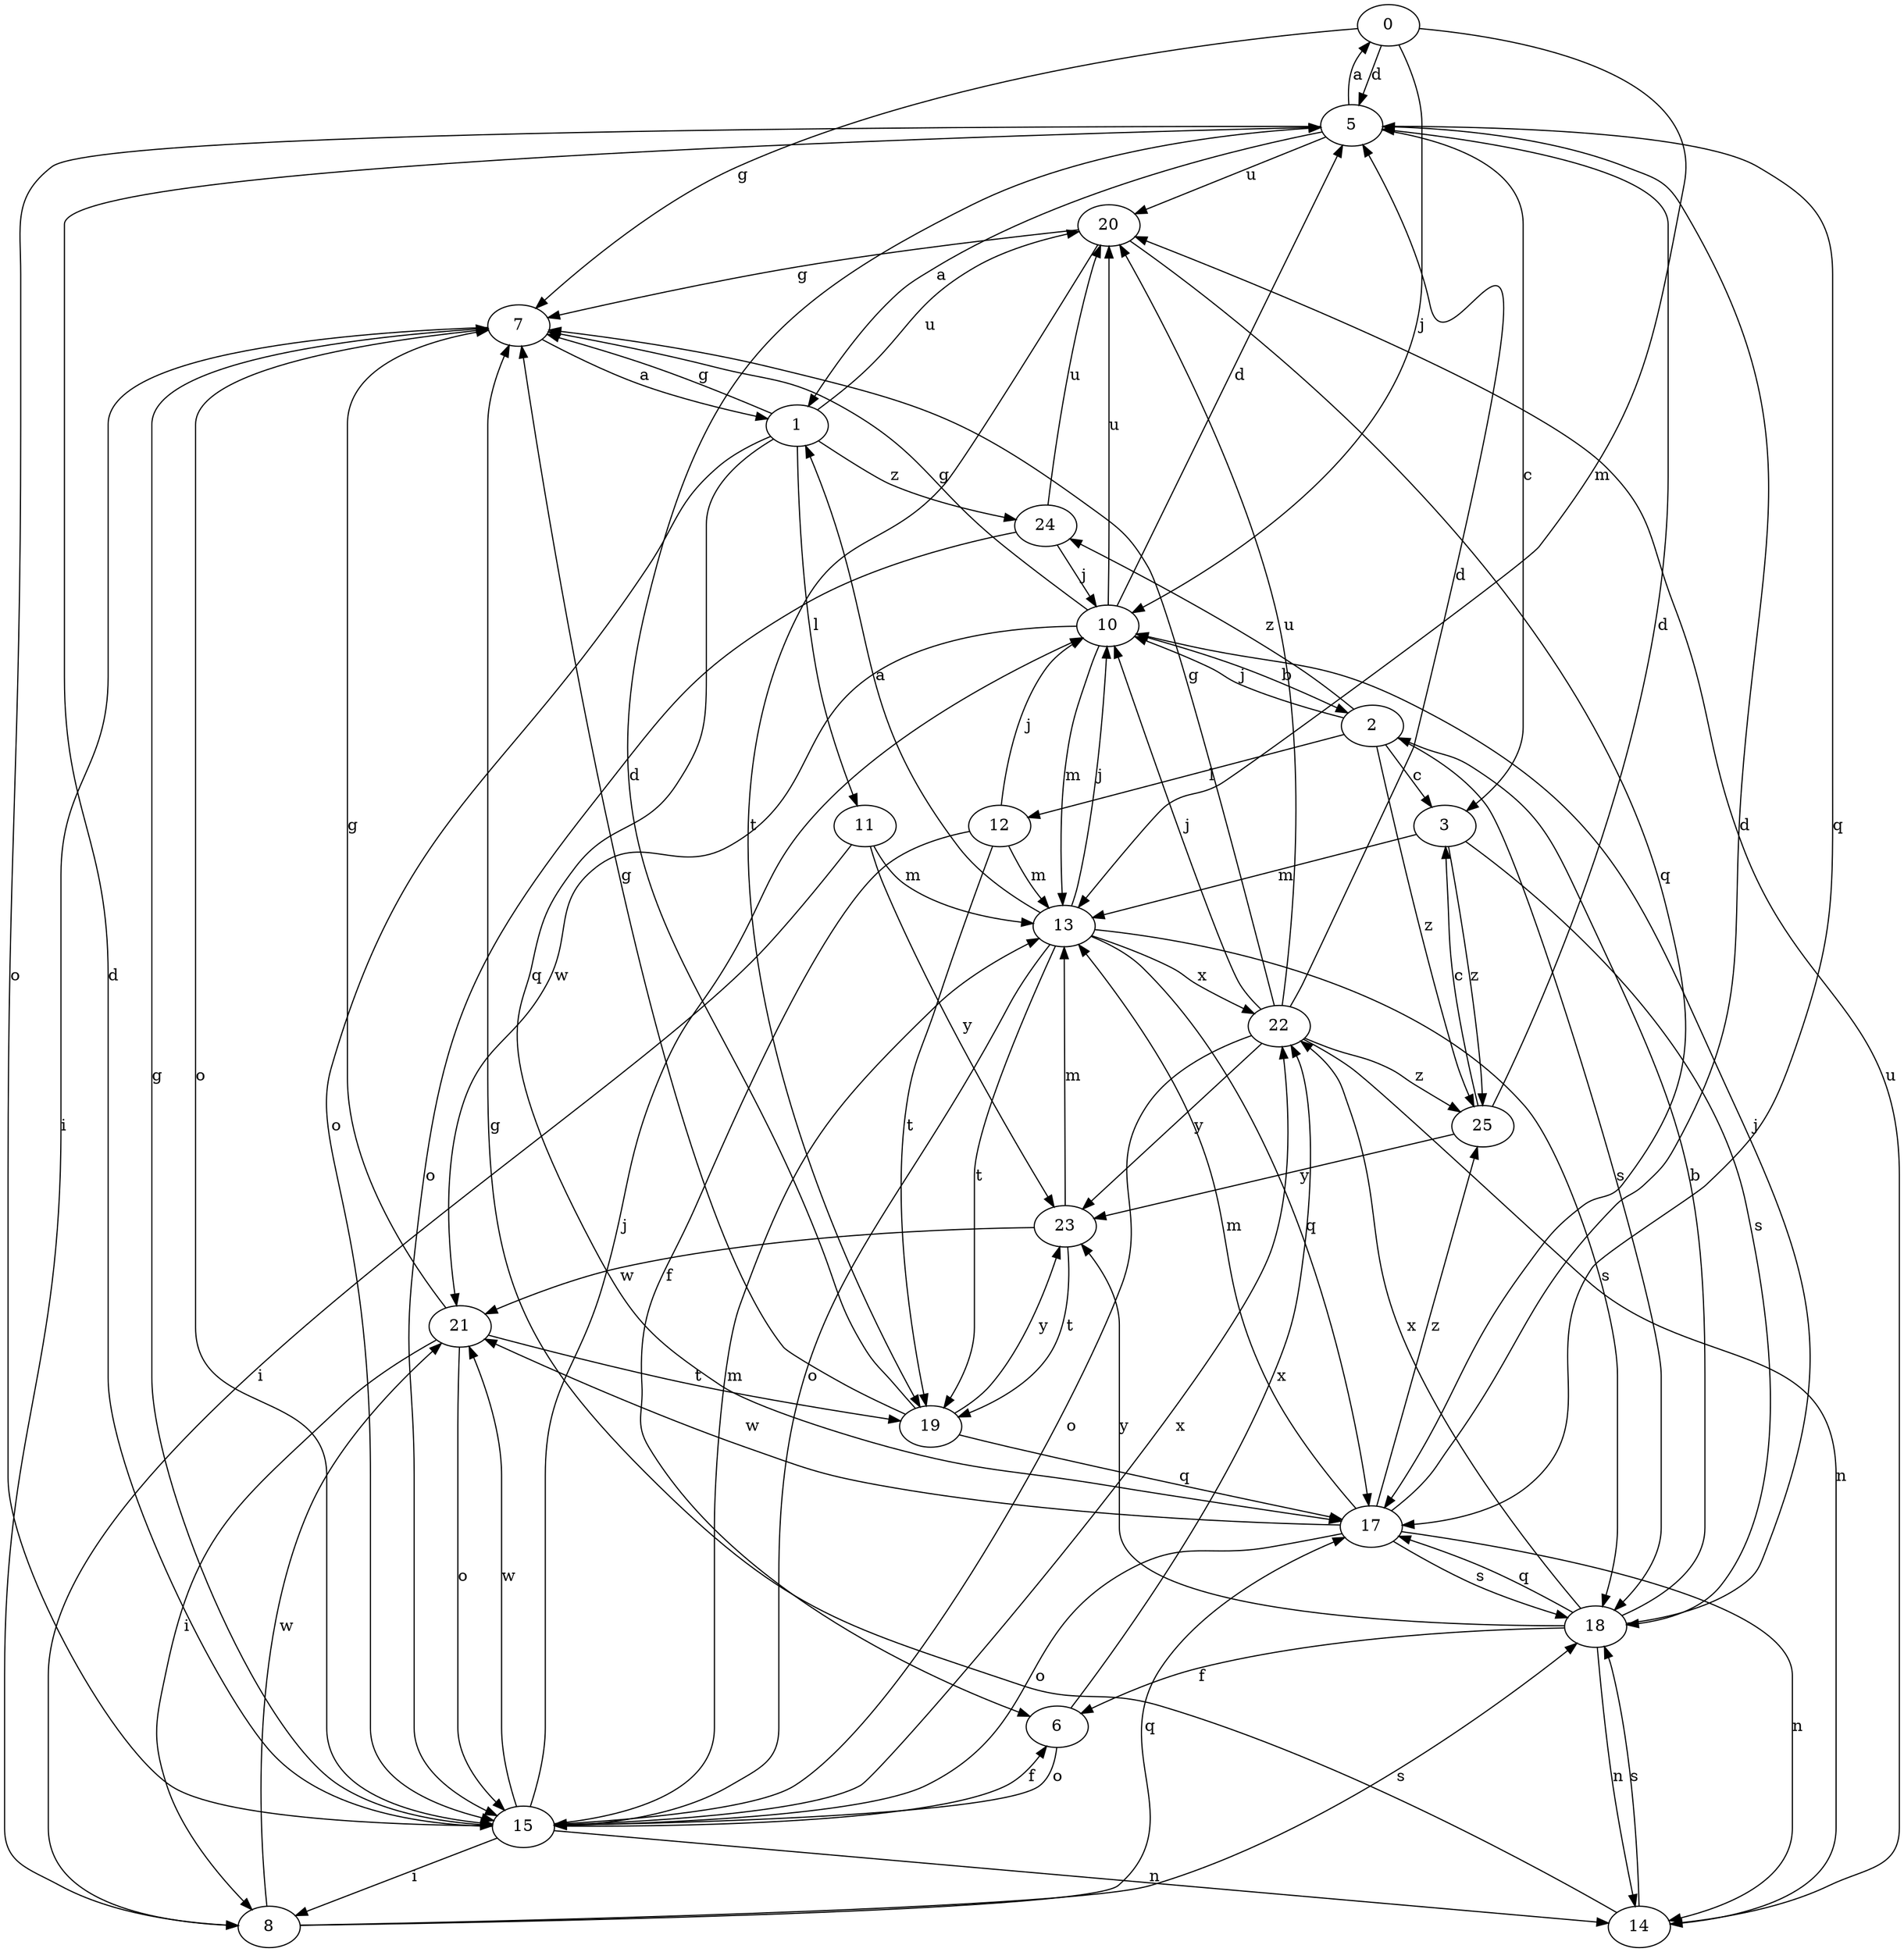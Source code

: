 strict digraph  {
0;
1;
2;
3;
5;
6;
7;
8;
10;
11;
12;
13;
14;
15;
17;
18;
19;
20;
21;
22;
23;
24;
25;
0 -> 5  [label=d];
0 -> 7  [label=g];
0 -> 10  [label=j];
0 -> 13  [label=m];
1 -> 7  [label=g];
1 -> 11  [label=l];
1 -> 15  [label=o];
1 -> 17  [label=q];
1 -> 20  [label=u];
1 -> 24  [label=z];
2 -> 3  [label=c];
2 -> 10  [label=j];
2 -> 12  [label=l];
2 -> 18  [label=s];
2 -> 24  [label=z];
2 -> 25  [label=z];
3 -> 13  [label=m];
3 -> 18  [label=s];
3 -> 25  [label=z];
5 -> 0  [label=a];
5 -> 1  [label=a];
5 -> 3  [label=c];
5 -> 15  [label=o];
5 -> 17  [label=q];
5 -> 20  [label=u];
6 -> 15  [label=o];
6 -> 22  [label=x];
7 -> 1  [label=a];
7 -> 8  [label=i];
7 -> 15  [label=o];
8 -> 17  [label=q];
8 -> 18  [label=s];
8 -> 21  [label=w];
10 -> 2  [label=b];
10 -> 5  [label=d];
10 -> 7  [label=g];
10 -> 13  [label=m];
10 -> 20  [label=u];
10 -> 21  [label=w];
11 -> 8  [label=i];
11 -> 13  [label=m];
11 -> 23  [label=y];
12 -> 6  [label=f];
12 -> 10  [label=j];
12 -> 13  [label=m];
12 -> 19  [label=t];
13 -> 1  [label=a];
13 -> 10  [label=j];
13 -> 15  [label=o];
13 -> 17  [label=q];
13 -> 18  [label=s];
13 -> 19  [label=t];
13 -> 22  [label=x];
14 -> 7  [label=g];
14 -> 18  [label=s];
14 -> 20  [label=u];
15 -> 5  [label=d];
15 -> 6  [label=f];
15 -> 7  [label=g];
15 -> 8  [label=i];
15 -> 10  [label=j];
15 -> 13  [label=m];
15 -> 14  [label=n];
15 -> 21  [label=w];
15 -> 22  [label=x];
17 -> 5  [label=d];
17 -> 13  [label=m];
17 -> 14  [label=n];
17 -> 15  [label=o];
17 -> 18  [label=s];
17 -> 21  [label=w];
17 -> 25  [label=z];
18 -> 2  [label=b];
18 -> 6  [label=f];
18 -> 10  [label=j];
18 -> 14  [label=n];
18 -> 17  [label=q];
18 -> 22  [label=x];
18 -> 23  [label=y];
19 -> 5  [label=d];
19 -> 7  [label=g];
19 -> 17  [label=q];
19 -> 23  [label=y];
20 -> 7  [label=g];
20 -> 17  [label=q];
20 -> 19  [label=t];
21 -> 7  [label=g];
21 -> 8  [label=i];
21 -> 15  [label=o];
21 -> 19  [label=t];
22 -> 5  [label=d];
22 -> 7  [label=g];
22 -> 10  [label=j];
22 -> 14  [label=n];
22 -> 15  [label=o];
22 -> 20  [label=u];
22 -> 23  [label=y];
22 -> 25  [label=z];
23 -> 13  [label=m];
23 -> 19  [label=t];
23 -> 21  [label=w];
24 -> 10  [label=j];
24 -> 15  [label=o];
24 -> 20  [label=u];
25 -> 3  [label=c];
25 -> 5  [label=d];
25 -> 23  [label=y];
}
